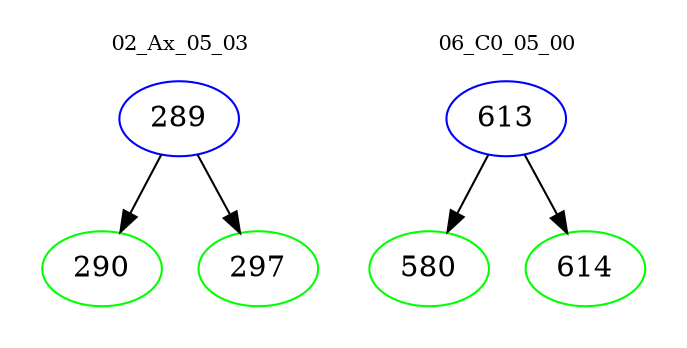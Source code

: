 digraph{
subgraph cluster_0 {
color = white
label = "02_Ax_05_03";
fontsize=10;
T0_289 [label="289", color="blue"]
T0_289 -> T0_290 [color="black"]
T0_290 [label="290", color="green"]
T0_289 -> T0_297 [color="black"]
T0_297 [label="297", color="green"]
}
subgraph cluster_1 {
color = white
label = "06_C0_05_00";
fontsize=10;
T1_613 [label="613", color="blue"]
T1_613 -> T1_580 [color="black"]
T1_580 [label="580", color="green"]
T1_613 -> T1_614 [color="black"]
T1_614 [label="614", color="green"]
}
}
